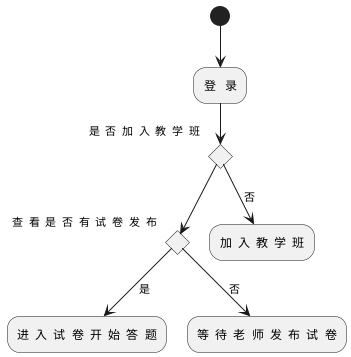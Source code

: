 @startuml
(*)--> "登   录"
--> if "是  否  加  入  教  学  班" then
        if "查  看  是  否  有  试  卷  发  布" then
            -->[是] "进  入  试  卷  开  始  答  题"
        else
            -->[否] "等  待  老  师  发  布  试  卷"
        endif
    else
        -->[否] "加  入  教  学  班"
    endif
@enduml